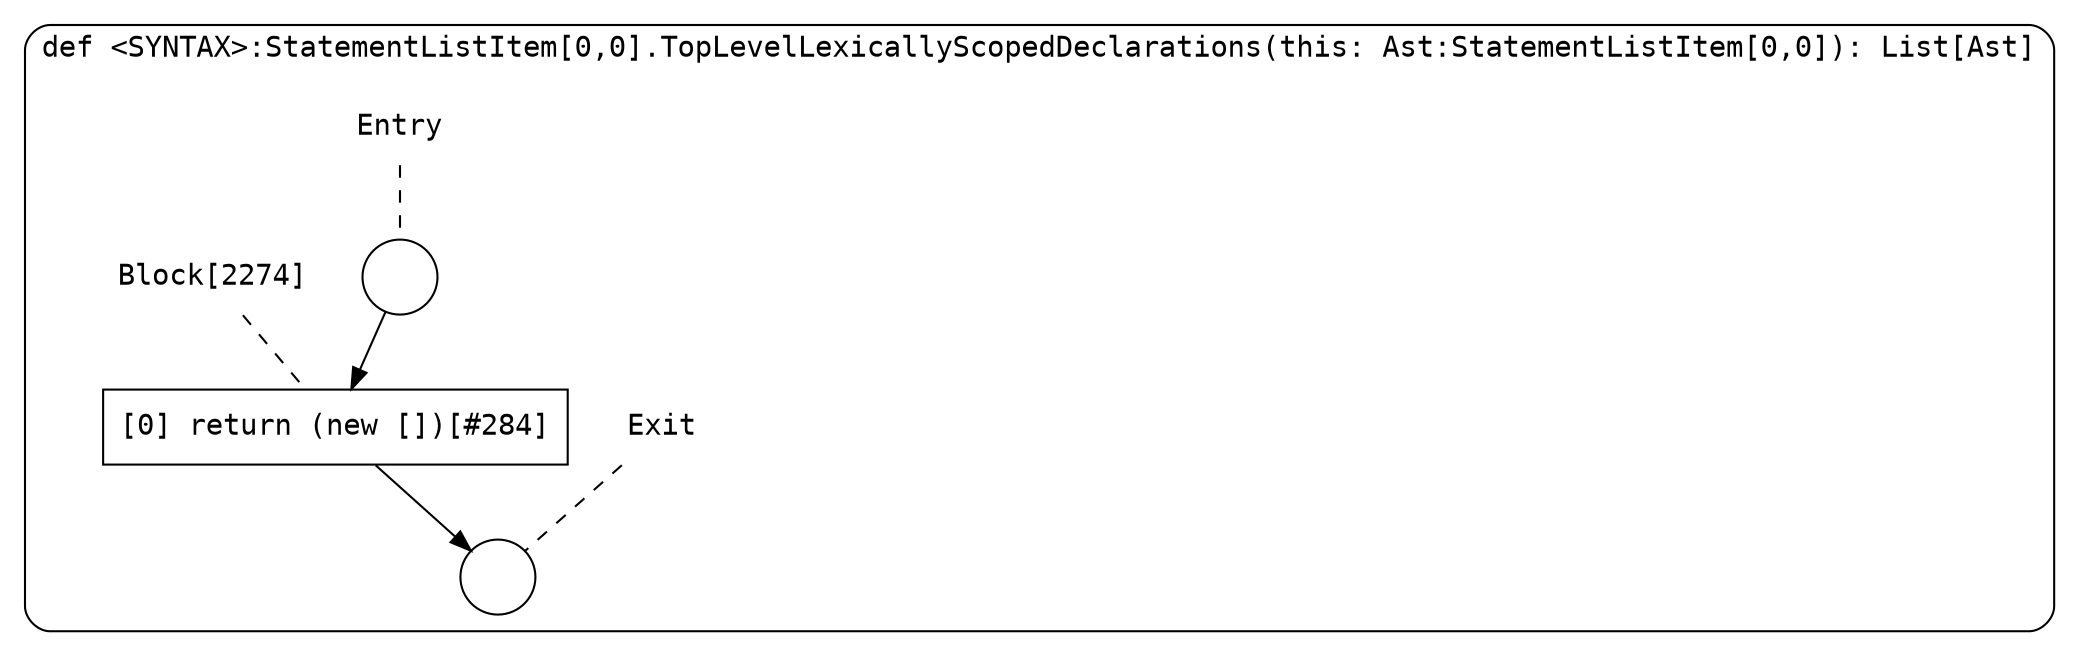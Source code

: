 digraph {
  graph [fontname = "Consolas"]
  node [fontname = "Consolas"]
  edge [fontname = "Consolas"]
  subgraph cluster463 {
    label = "def <SYNTAX>:StatementListItem[0,0].TopLevelLexicallyScopedDeclarations(this: Ast:StatementListItem[0,0]): List[Ast]"
    style = rounded
    cluster463_entry_name [shape=none, label=<<font color="black">Entry</font>>]
    cluster463_entry_name -> cluster463_entry [arrowhead=none, color="black", style=dashed]
    cluster463_entry [shape=circle label=" " color="black" fillcolor="white" style=filled]
    cluster463_entry -> node2274 [color="black"]
    cluster463_exit_name [shape=none, label=<<font color="black">Exit</font>>]
    cluster463_exit_name -> cluster463_exit [arrowhead=none, color="black", style=dashed]
    cluster463_exit [shape=circle label=" " color="black" fillcolor="white" style=filled]
    node2274_name [shape=none, label=<<font color="black">Block[2274]</font>>]
    node2274_name -> node2274 [arrowhead=none, color="black", style=dashed]
    node2274 [shape=box, label=<<font color="black">[0] return (new [])[#284]<BR ALIGN="LEFT"/></font>> color="black" fillcolor="white", style=filled]
    node2274 -> cluster463_exit [color="black"]
  }
}